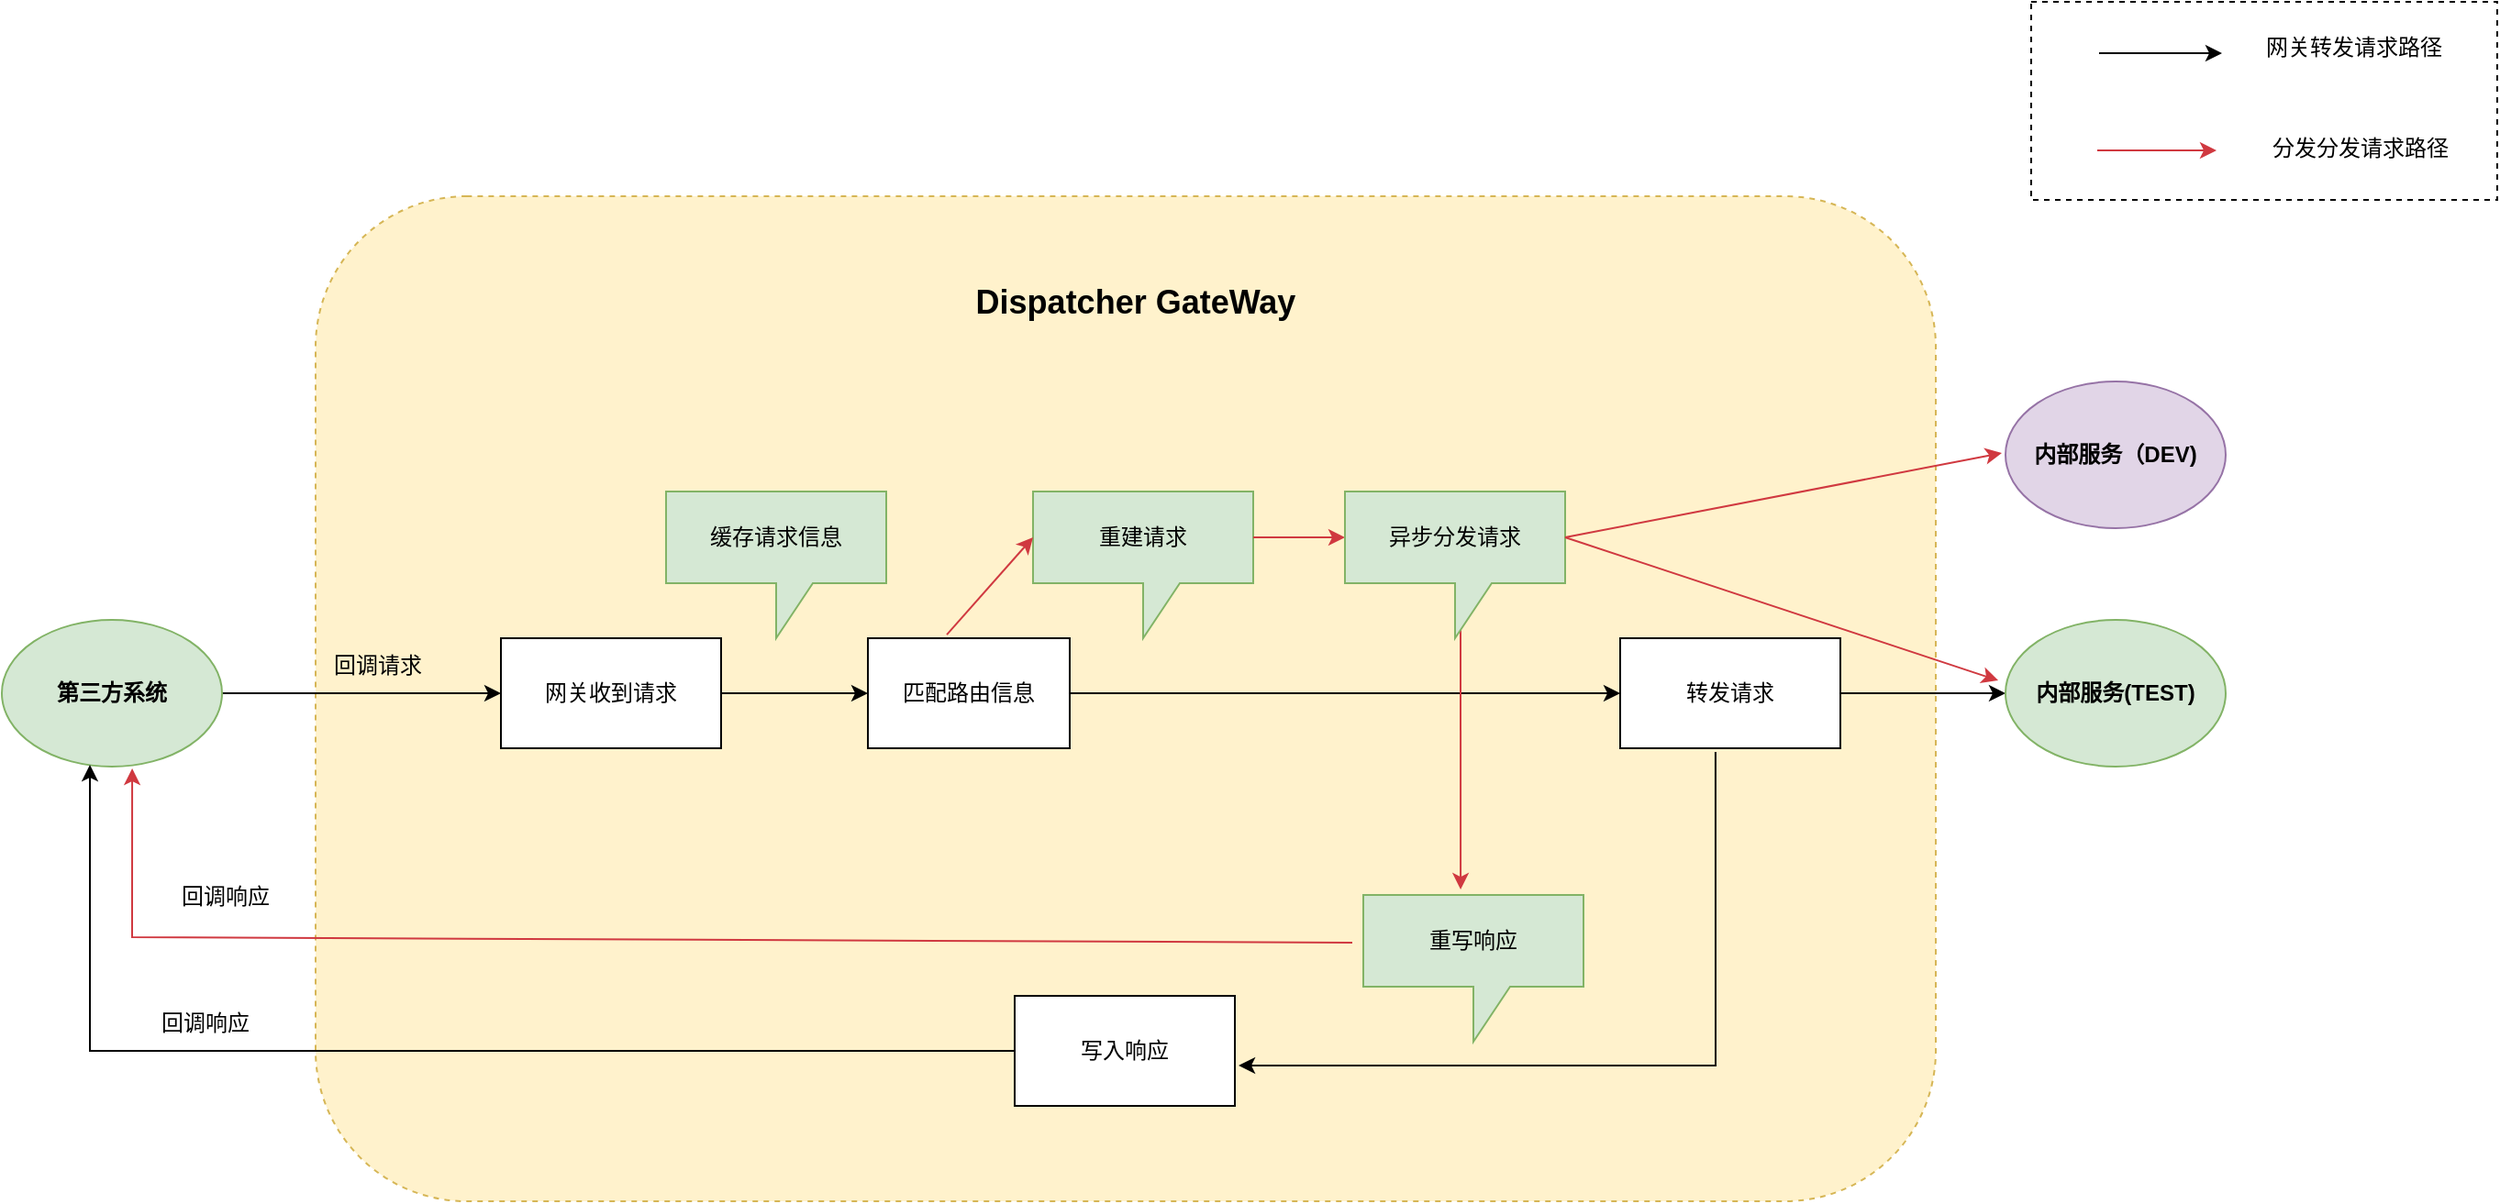 <mxfile version="24.4.14" type="github">
  <diagram name="第 1 页" id="qCyqSDlLpOXVNilljG4B">
    <mxGraphModel dx="1434" dy="746" grid="0" gridSize="10" guides="1" tooltips="1" connect="1" arrows="1" fold="1" page="1" pageScale="1" pageWidth="827" pageHeight="1169" math="0" shadow="0">
      <root>
        <mxCell id="0" />
        <mxCell id="1" parent="0" />
        <mxCell id="rPTgxNd3Im22zeCbutrb-63" value="" style="rounded=1;whiteSpace=wrap;html=1;dashed=1;fillColor=#fff2cc;strokeColor=#d6b656;" vertex="1" parent="1">
          <mxGeometry x="209" y="149" width="883" height="548" as="geometry" />
        </mxCell>
        <mxCell id="rPTgxNd3Im22zeCbutrb-62" value="" style="rounded=0;whiteSpace=wrap;html=1;dashed=1;" vertex="1" parent="1">
          <mxGeometry x="1144" y="43" width="254" height="108" as="geometry" />
        </mxCell>
        <mxCell id="rPTgxNd3Im22zeCbutrb-8" style="edgeStyle=orthogonalEdgeStyle;rounded=0;orthogonalLoop=1;jettySize=auto;html=1;entryX=0;entryY=0.5;entryDx=0;entryDy=0;" edge="1" parent="1" source="rPTgxNd3Im22zeCbutrb-1" target="rPTgxNd3Im22zeCbutrb-5">
          <mxGeometry relative="1" as="geometry" />
        </mxCell>
        <mxCell id="rPTgxNd3Im22zeCbutrb-1" value="网关收到请求" style="rounded=0;whiteSpace=wrap;html=1;" vertex="1" parent="1">
          <mxGeometry x="310" y="390" width="120" height="60" as="geometry" />
        </mxCell>
        <mxCell id="rPTgxNd3Im22zeCbutrb-4" style="edgeStyle=orthogonalEdgeStyle;rounded=0;orthogonalLoop=1;jettySize=auto;html=1;entryX=0;entryY=0.5;entryDx=0;entryDy=0;" edge="1" parent="1" source="rPTgxNd3Im22zeCbutrb-3" target="rPTgxNd3Im22zeCbutrb-1">
          <mxGeometry relative="1" as="geometry" />
        </mxCell>
        <mxCell id="rPTgxNd3Im22zeCbutrb-3" value="&lt;b&gt;第三方系统&lt;/b&gt;" style="ellipse;whiteSpace=wrap;html=1;fillColor=#d5e8d4;strokeColor=#82b366;" vertex="1" parent="1">
          <mxGeometry x="38" y="380" width="120" height="80" as="geometry" />
        </mxCell>
        <mxCell id="rPTgxNd3Im22zeCbutrb-9" style="edgeStyle=orthogonalEdgeStyle;rounded=0;orthogonalLoop=1;jettySize=auto;html=1;entryX=0;entryY=0.5;entryDx=0;entryDy=0;" edge="1" parent="1" source="rPTgxNd3Im22zeCbutrb-5" target="rPTgxNd3Im22zeCbutrb-6">
          <mxGeometry relative="1" as="geometry" />
        </mxCell>
        <mxCell id="rPTgxNd3Im22zeCbutrb-5" value="匹配路由信息" style="rounded=0;whiteSpace=wrap;html=1;" vertex="1" parent="1">
          <mxGeometry x="510" y="390" width="110" height="60" as="geometry" />
        </mxCell>
        <mxCell id="rPTgxNd3Im22zeCbutrb-10" style="edgeStyle=orthogonalEdgeStyle;rounded=0;orthogonalLoop=1;jettySize=auto;html=1;entryX=0;entryY=0.5;entryDx=0;entryDy=0;" edge="1" parent="1" source="rPTgxNd3Im22zeCbutrb-6" target="rPTgxNd3Im22zeCbutrb-7">
          <mxGeometry relative="1" as="geometry">
            <mxPoint x="1120" y="420" as="targetPoint" />
          </mxGeometry>
        </mxCell>
        <mxCell id="rPTgxNd3Im22zeCbutrb-6" value="转发请求" style="rounded=0;whiteSpace=wrap;html=1;" vertex="1" parent="1">
          <mxGeometry x="920" y="390" width="120" height="60" as="geometry" />
        </mxCell>
        <mxCell id="rPTgxNd3Im22zeCbutrb-7" value="&lt;b&gt;内部服务(TEST)&lt;/b&gt;" style="ellipse;whiteSpace=wrap;html=1;fillColor=#d5e8d4;strokeColor=#82b366;" vertex="1" parent="1">
          <mxGeometry x="1130" y="380" width="120" height="80" as="geometry" />
        </mxCell>
        <mxCell id="rPTgxNd3Im22zeCbutrb-11" value="缓存请求信息" style="shape=callout;whiteSpace=wrap;html=1;perimeter=calloutPerimeter;fillColor=#d5e8d4;strokeColor=#82b366;" vertex="1" parent="1">
          <mxGeometry x="400" y="310" width="120" height="80" as="geometry" />
        </mxCell>
        <mxCell id="rPTgxNd3Im22zeCbutrb-12" value="重建请求" style="shape=callout;whiteSpace=wrap;html=1;perimeter=calloutPerimeter;fillColor=#d5e8d4;strokeColor=#82b366;" vertex="1" parent="1">
          <mxGeometry x="600" y="310" width="120" height="80" as="geometry" />
        </mxCell>
        <mxCell id="rPTgxNd3Im22zeCbutrb-19" value="&lt;b&gt;内部服务（DEV)&lt;/b&gt;" style="ellipse;whiteSpace=wrap;html=1;fillColor=#e1d5e7;strokeColor=#9673a6;" vertex="1" parent="1">
          <mxGeometry x="1130" y="250" width="120" height="80" as="geometry" />
        </mxCell>
        <mxCell id="rPTgxNd3Im22zeCbutrb-21" value="" style="endArrow=classic;html=1;rounded=0;exitX=0.391;exitY=-0.033;exitDx=0;exitDy=0;exitPerimeter=0;entryX=0;entryY=0;entryDx=0;entryDy=25;entryPerimeter=0;strokeColor=#d03940;" edge="1" parent="1" source="rPTgxNd3Im22zeCbutrb-5" target="rPTgxNd3Im22zeCbutrb-12">
          <mxGeometry width="50" height="50" relative="1" as="geometry">
            <mxPoint x="650" y="410" as="sourcePoint" />
            <mxPoint x="700" y="360" as="targetPoint" />
          </mxGeometry>
        </mxCell>
        <mxCell id="rPTgxNd3Im22zeCbutrb-22" value="" style="endArrow=classic;html=1;rounded=0;entryX=0;entryY=0;entryDx=0;entryDy=25;entryPerimeter=0;exitX=0;exitY=0;exitDx=120;exitDy=25;exitPerimeter=0;strokeColor=#d03940;" edge="1" parent="1" source="rPTgxNd3Im22zeCbutrb-12">
          <mxGeometry width="50" height="50" relative="1" as="geometry">
            <mxPoint x="720" y="340" as="sourcePoint" />
            <mxPoint x="770" y="335" as="targetPoint" />
          </mxGeometry>
        </mxCell>
        <mxCell id="rPTgxNd3Im22zeCbutrb-29" style="edgeStyle=orthogonalEdgeStyle;rounded=0;orthogonalLoop=1;jettySize=auto;html=1;entryX=0.4;entryY=0.988;entryDx=0;entryDy=0;entryPerimeter=0;" edge="1" parent="1" source="rPTgxNd3Im22zeCbutrb-26" target="rPTgxNd3Im22zeCbutrb-3">
          <mxGeometry relative="1" as="geometry">
            <mxPoint x="120" y="470" as="targetPoint" />
          </mxGeometry>
        </mxCell>
        <mxCell id="rPTgxNd3Im22zeCbutrb-26" value="写入响应" style="rounded=0;whiteSpace=wrap;html=1;" vertex="1" parent="1">
          <mxGeometry x="590" y="585" width="120" height="60" as="geometry" />
        </mxCell>
        <mxCell id="rPTgxNd3Im22zeCbutrb-42" value="" style="endArrow=classic;html=1;rounded=0;exitX=0.433;exitY=1.033;exitDx=0;exitDy=0;exitPerimeter=0;entryX=1.017;entryY=0.633;entryDx=0;entryDy=0;entryPerimeter=0;" edge="1" parent="1" source="rPTgxNd3Im22zeCbutrb-6" target="rPTgxNd3Im22zeCbutrb-26">
          <mxGeometry width="50" height="50" relative="1" as="geometry">
            <mxPoint x="1010" y="570" as="sourcePoint" />
            <mxPoint x="1060" y="520" as="targetPoint" />
            <Array as="points">
              <mxPoint x="972" y="623" />
            </Array>
          </mxGeometry>
        </mxCell>
        <mxCell id="rPTgxNd3Im22zeCbutrb-46" value="重写响应" style="shape=callout;whiteSpace=wrap;html=1;perimeter=calloutPerimeter;fillColor=#d5e8d4;strokeColor=#82b366;" vertex="1" parent="1">
          <mxGeometry x="780" y="530" width="120" height="80" as="geometry" />
        </mxCell>
        <mxCell id="rPTgxNd3Im22zeCbutrb-48" value="" style="endArrow=classic;html=1;rounded=0;exitX=0.525;exitY=0.863;exitDx=0;exitDy=0;exitPerimeter=0;entryX=0.442;entryY=-0.037;entryDx=0;entryDy=0;entryPerimeter=0;strokeColor=#d03940;" edge="1" parent="1" source="rPTgxNd3Im22zeCbutrb-49" target="rPTgxNd3Im22zeCbutrb-46">
          <mxGeometry width="50" height="50" relative="1" as="geometry">
            <mxPoint x="824.96" y="374.75" as="sourcePoint" />
            <mxPoint x="1077" y="530" as="targetPoint" />
          </mxGeometry>
        </mxCell>
        <mxCell id="rPTgxNd3Im22zeCbutrb-49" value="异步分发请求" style="shape=callout;whiteSpace=wrap;html=1;perimeter=calloutPerimeter;fillColor=#d5e8d4;strokeColor=#82b366;" vertex="1" parent="1">
          <mxGeometry x="770" y="310" width="120" height="80" as="geometry" />
        </mxCell>
        <mxCell id="rPTgxNd3Im22zeCbutrb-50" value="" style="endArrow=classic;html=1;rounded=0;exitX=-0.05;exitY=0.325;exitDx=0;exitDy=0;exitPerimeter=0;entryX=0.592;entryY=1.013;entryDx=0;entryDy=0;entryPerimeter=0;strokeColor=#d03940;" edge="1" parent="1" source="rPTgxNd3Im22zeCbutrb-46" target="rPTgxNd3Im22zeCbutrb-3">
          <mxGeometry width="50" height="50" relative="1" as="geometry">
            <mxPoint x="843" y="389" as="sourcePoint" />
            <mxPoint x="843" y="537" as="targetPoint" />
            <Array as="points">
              <mxPoint x="109" y="553" />
            </Array>
          </mxGeometry>
        </mxCell>
        <mxCell id="rPTgxNd3Im22zeCbutrb-52" value="" style="endArrow=classic;html=1;rounded=0;exitX=0;exitY=0;exitDx=120;exitDy=25;exitPerimeter=0;strokeColor=#d03940;" edge="1" parent="1" source="rPTgxNd3Im22zeCbutrb-49">
          <mxGeometry width="50" height="50" relative="1" as="geometry">
            <mxPoint x="843" y="389" as="sourcePoint" />
            <mxPoint x="1128" y="289" as="targetPoint" />
          </mxGeometry>
        </mxCell>
        <mxCell id="rPTgxNd3Im22zeCbutrb-53" value="" style="endArrow=classic;html=1;rounded=0;exitX=0;exitY=0;exitDx=120;exitDy=25;exitPerimeter=0;strokeColor=#d03940;entryX=-0.033;entryY=0.413;entryDx=0;entryDy=0;entryPerimeter=0;" edge="1" parent="1" source="rPTgxNd3Im22zeCbutrb-49" target="rPTgxNd3Im22zeCbutrb-7">
          <mxGeometry width="50" height="50" relative="1" as="geometry">
            <mxPoint x="900" y="345" as="sourcePoint" />
            <mxPoint x="1138" y="299" as="targetPoint" />
          </mxGeometry>
        </mxCell>
        <mxCell id="rPTgxNd3Im22zeCbutrb-57" value="" style="endArrow=classic;html=1;rounded=0;" edge="1" parent="1">
          <mxGeometry width="50" height="50" relative="1" as="geometry">
            <mxPoint x="1181" y="71" as="sourcePoint" />
            <mxPoint x="1248" y="71" as="targetPoint" />
          </mxGeometry>
        </mxCell>
        <mxCell id="rPTgxNd3Im22zeCbutrb-58" value="网关转发请求路径" style="text;html=1;align=center;verticalAlign=middle;whiteSpace=wrap;rounded=0;" vertex="1" parent="1">
          <mxGeometry x="1260" y="53" width="120" height="30" as="geometry" />
        </mxCell>
        <mxCell id="rPTgxNd3Im22zeCbutrb-60" value="分发分发请求路径" style="text;html=1;align=center;verticalAlign=middle;whiteSpace=wrap;rounded=0;" vertex="1" parent="1">
          <mxGeometry x="1264" y="108" width="119" height="30" as="geometry" />
        </mxCell>
        <mxCell id="rPTgxNd3Im22zeCbutrb-61" value="" style="endArrow=classic;html=1;rounded=0;strokeColor=#d03940;" edge="1" parent="1">
          <mxGeometry width="50" height="50" relative="1" as="geometry">
            <mxPoint x="1180" y="124" as="sourcePoint" />
            <mxPoint x="1245" y="124" as="targetPoint" />
          </mxGeometry>
        </mxCell>
        <mxCell id="rPTgxNd3Im22zeCbutrb-64" value="&lt;b&gt;&lt;font style=&quot;font-size: 18px;&quot;&gt;Dispatcher GateWay&lt;/font&gt;&lt;/b&gt;" style="text;html=1;align=center;verticalAlign=middle;whiteSpace=wrap;rounded=0;" vertex="1" parent="1">
          <mxGeometry x="536" y="192" width="240" height="30" as="geometry" />
        </mxCell>
        <mxCell id="rPTgxNd3Im22zeCbutrb-65" value="回调请求" style="text;html=1;align=center;verticalAlign=middle;whiteSpace=wrap;rounded=0;" vertex="1" parent="1">
          <mxGeometry x="213" y="390" width="60" height="30" as="geometry" />
        </mxCell>
        <mxCell id="rPTgxNd3Im22zeCbutrb-66" value="回调响应" style="text;html=1;align=center;verticalAlign=middle;whiteSpace=wrap;rounded=0;" vertex="1" parent="1">
          <mxGeometry x="130" y="516" width="60" height="30" as="geometry" />
        </mxCell>
        <mxCell id="rPTgxNd3Im22zeCbutrb-67" value="回调响应" style="text;html=1;align=center;verticalAlign=middle;whiteSpace=wrap;rounded=0;" vertex="1" parent="1">
          <mxGeometry x="119" y="585" width="60" height="30" as="geometry" />
        </mxCell>
      </root>
    </mxGraphModel>
  </diagram>
</mxfile>
